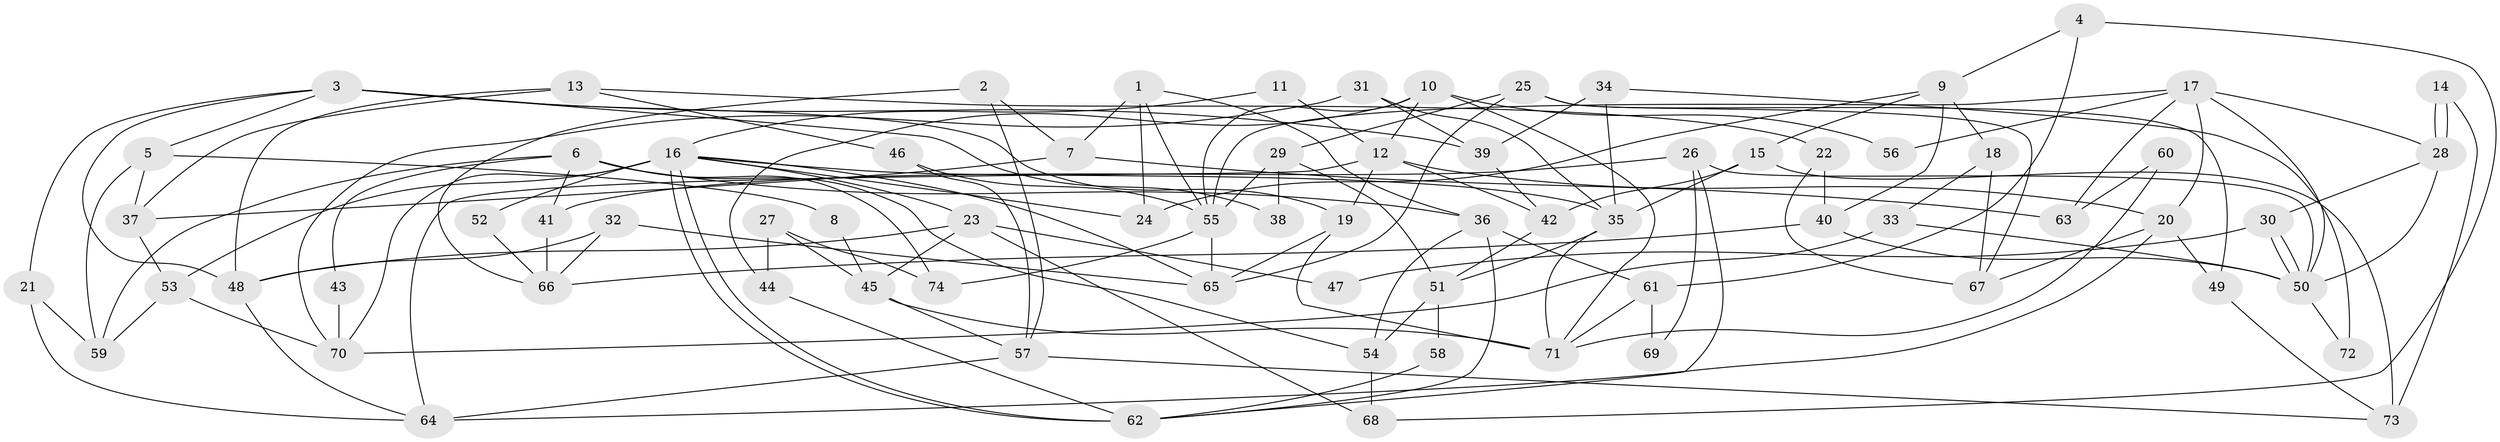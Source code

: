 // Generated by graph-tools (version 1.1) at 2025/02/03/09/25 03:02:09]
// undirected, 74 vertices, 148 edges
graph export_dot {
graph [start="1"]
  node [color=gray90,style=filled];
  1;
  2;
  3;
  4;
  5;
  6;
  7;
  8;
  9;
  10;
  11;
  12;
  13;
  14;
  15;
  16;
  17;
  18;
  19;
  20;
  21;
  22;
  23;
  24;
  25;
  26;
  27;
  28;
  29;
  30;
  31;
  32;
  33;
  34;
  35;
  36;
  37;
  38;
  39;
  40;
  41;
  42;
  43;
  44;
  45;
  46;
  47;
  48;
  49;
  50;
  51;
  52;
  53;
  54;
  55;
  56;
  57;
  58;
  59;
  60;
  61;
  62;
  63;
  64;
  65;
  66;
  67;
  68;
  69;
  70;
  71;
  72;
  73;
  74;
  1 -- 36;
  1 -- 24;
  1 -- 7;
  1 -- 55;
  2 -- 66;
  2 -- 7;
  2 -- 57;
  3 -- 39;
  3 -- 5;
  3 -- 19;
  3 -- 21;
  3 -- 38;
  3 -- 48;
  4 -- 68;
  4 -- 9;
  4 -- 61;
  5 -- 37;
  5 -- 59;
  5 -- 8;
  6 -- 74;
  6 -- 36;
  6 -- 41;
  6 -- 43;
  6 -- 54;
  6 -- 59;
  7 -- 37;
  7 -- 63;
  8 -- 45;
  9 -- 40;
  9 -- 15;
  9 -- 18;
  9 -- 24;
  10 -- 12;
  10 -- 55;
  10 -- 44;
  10 -- 56;
  10 -- 71;
  11 -- 12;
  11 -- 16;
  12 -- 64;
  12 -- 20;
  12 -- 19;
  12 -- 42;
  13 -- 22;
  13 -- 48;
  13 -- 37;
  13 -- 46;
  14 -- 73;
  14 -- 28;
  14 -- 28;
  15 -- 73;
  15 -- 35;
  15 -- 42;
  16 -- 62;
  16 -- 62;
  16 -- 65;
  16 -- 23;
  16 -- 24;
  16 -- 35;
  16 -- 52;
  16 -- 53;
  16 -- 70;
  17 -- 20;
  17 -- 28;
  17 -- 50;
  17 -- 55;
  17 -- 56;
  17 -- 63;
  18 -- 33;
  18 -- 67;
  19 -- 65;
  19 -- 71;
  20 -- 64;
  20 -- 67;
  20 -- 49;
  21 -- 64;
  21 -- 59;
  22 -- 40;
  22 -- 67;
  23 -- 45;
  23 -- 47;
  23 -- 48;
  23 -- 68;
  25 -- 65;
  25 -- 29;
  25 -- 49;
  25 -- 67;
  26 -- 50;
  26 -- 62;
  26 -- 41;
  26 -- 69;
  27 -- 45;
  27 -- 44;
  27 -- 74;
  28 -- 50;
  28 -- 30;
  29 -- 51;
  29 -- 55;
  29 -- 38;
  30 -- 50;
  30 -- 50;
  30 -- 47;
  31 -- 35;
  31 -- 70;
  31 -- 39;
  32 -- 65;
  32 -- 48;
  32 -- 66;
  33 -- 70;
  33 -- 50;
  34 -- 39;
  34 -- 35;
  34 -- 72;
  35 -- 71;
  35 -- 51;
  36 -- 54;
  36 -- 61;
  36 -- 62;
  37 -- 53;
  39 -- 42;
  40 -- 50;
  40 -- 66;
  41 -- 66;
  42 -- 51;
  43 -- 70;
  44 -- 62;
  45 -- 57;
  45 -- 71;
  46 -- 55;
  46 -- 57;
  48 -- 64;
  49 -- 73;
  50 -- 72;
  51 -- 54;
  51 -- 58;
  52 -- 66;
  53 -- 59;
  53 -- 70;
  54 -- 68;
  55 -- 65;
  55 -- 74;
  57 -- 64;
  57 -- 73;
  58 -- 62;
  60 -- 63;
  60 -- 71;
  61 -- 71;
  61 -- 69;
}
